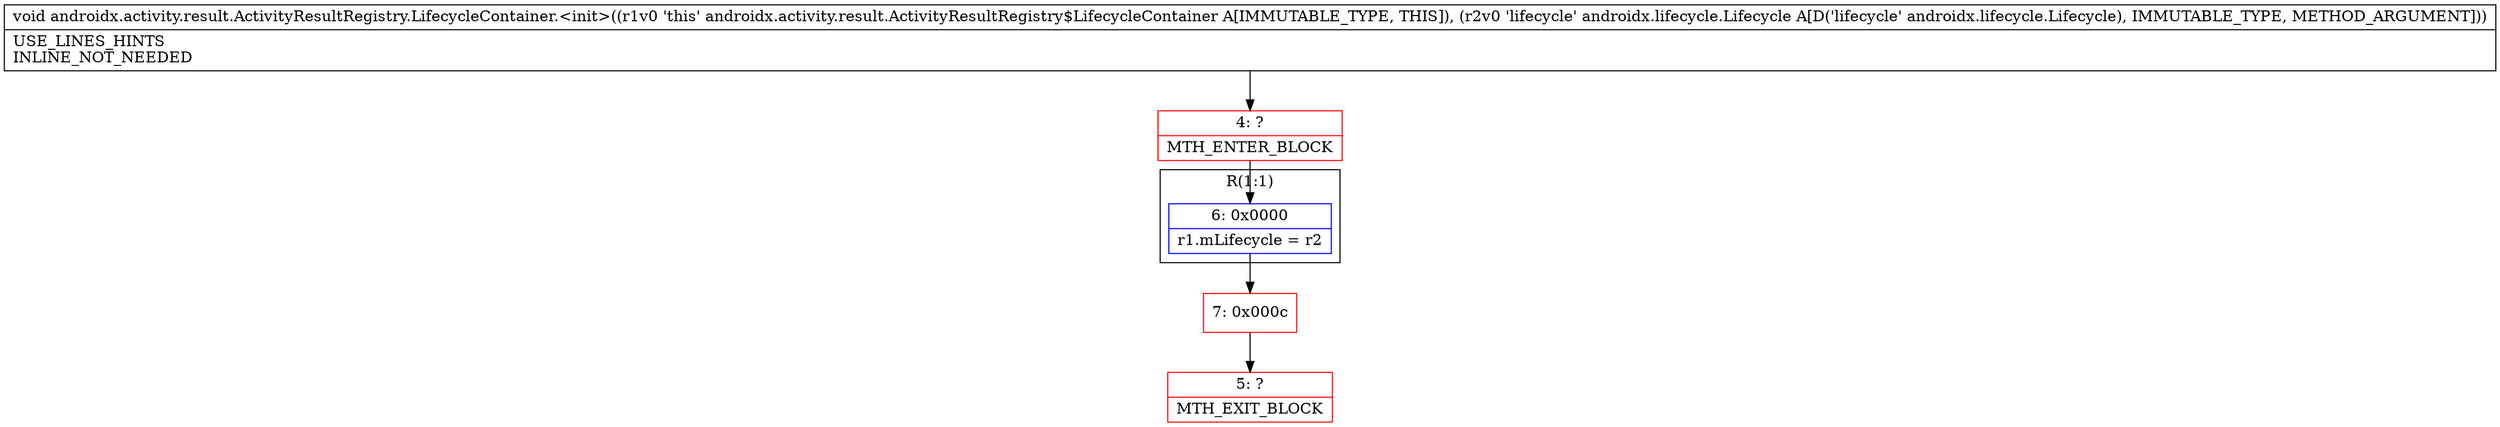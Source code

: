 digraph "CFG forandroidx.activity.result.ActivityResultRegistry.LifecycleContainer.\<init\>(Landroidx\/lifecycle\/Lifecycle;)V" {
subgraph cluster_Region_1511216501 {
label = "R(1:1)";
node [shape=record,color=blue];
Node_6 [shape=record,label="{6\:\ 0x0000|r1.mLifecycle = r2\l}"];
}
Node_4 [shape=record,color=red,label="{4\:\ ?|MTH_ENTER_BLOCK\l}"];
Node_7 [shape=record,color=red,label="{7\:\ 0x000c}"];
Node_5 [shape=record,color=red,label="{5\:\ ?|MTH_EXIT_BLOCK\l}"];
MethodNode[shape=record,label="{void androidx.activity.result.ActivityResultRegistry.LifecycleContainer.\<init\>((r1v0 'this' androidx.activity.result.ActivityResultRegistry$LifecycleContainer A[IMMUTABLE_TYPE, THIS]), (r2v0 'lifecycle' androidx.lifecycle.Lifecycle A[D('lifecycle' androidx.lifecycle.Lifecycle), IMMUTABLE_TYPE, METHOD_ARGUMENT]))  | USE_LINES_HINTS\lINLINE_NOT_NEEDED\l}"];
MethodNode -> Node_4;Node_6 -> Node_7;
Node_4 -> Node_6;
Node_7 -> Node_5;
}

